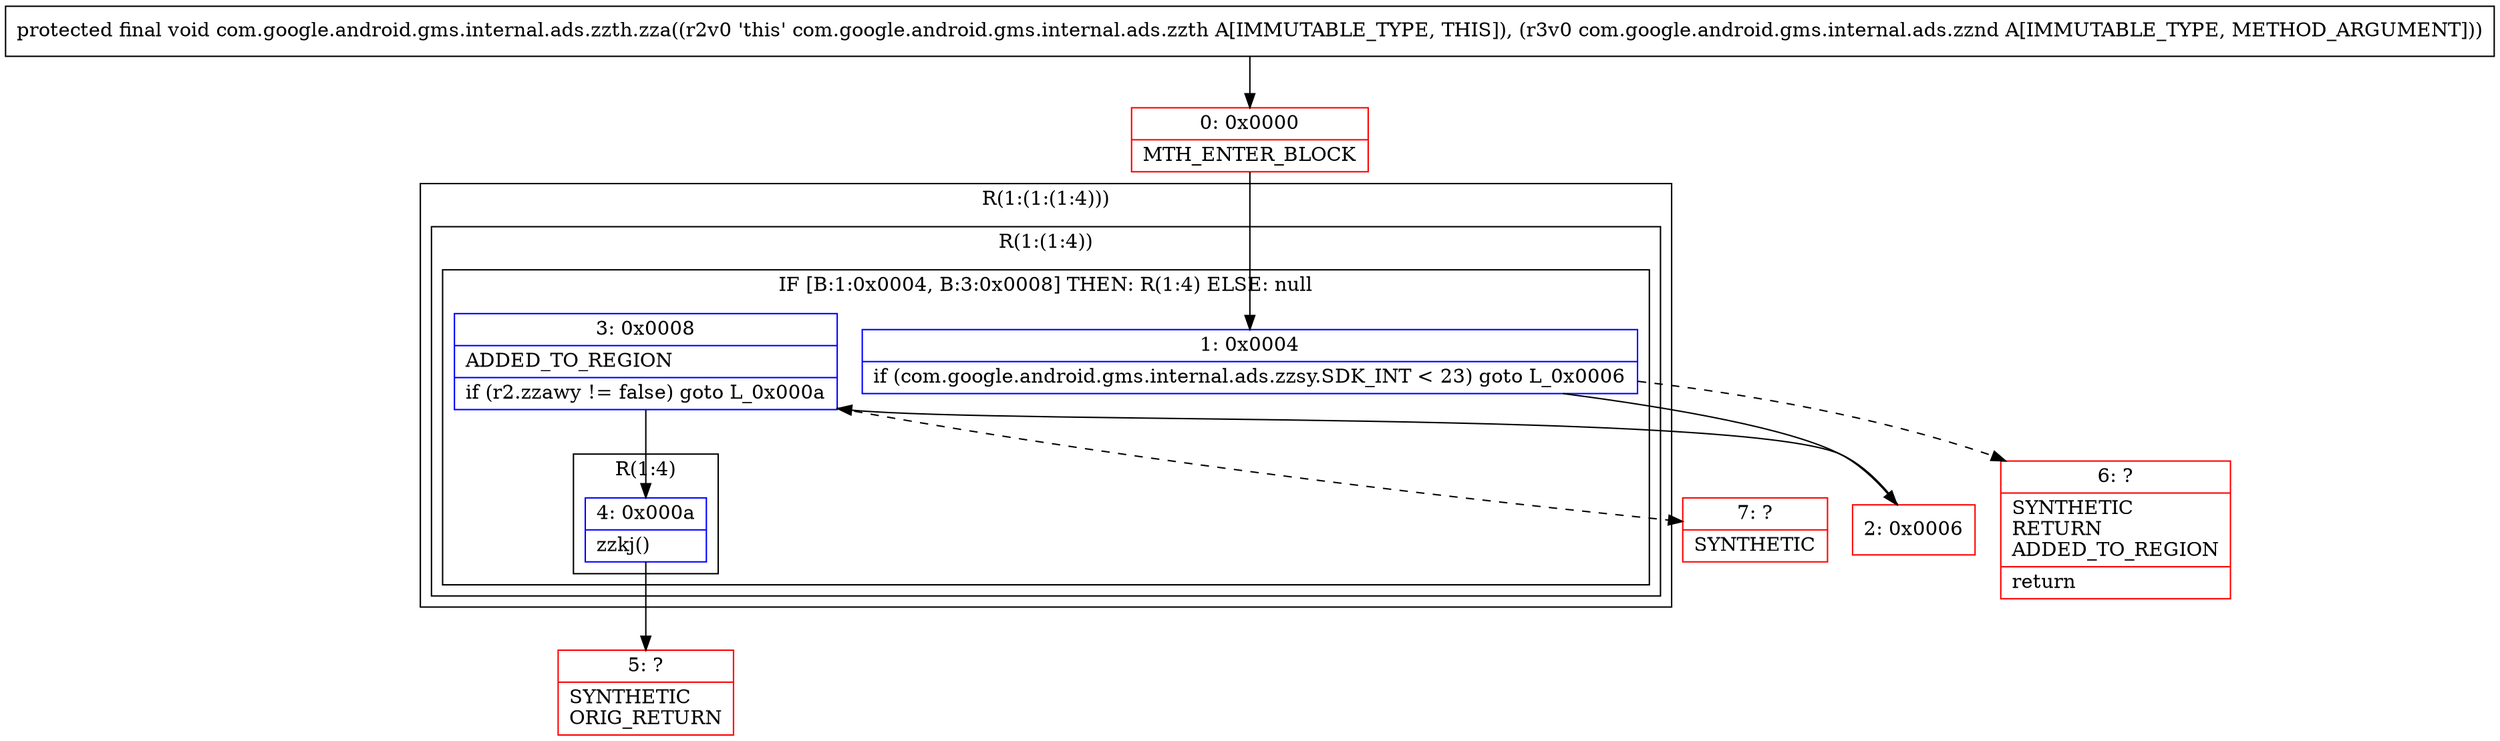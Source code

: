 digraph "CFG forcom.google.android.gms.internal.ads.zzth.zza(Lcom\/google\/android\/gms\/internal\/ads\/zznd;)V" {
subgraph cluster_Region_1256018379 {
label = "R(1:(1:(1:4)))";
node [shape=record,color=blue];
subgraph cluster_Region_2063583506 {
label = "R(1:(1:4))";
node [shape=record,color=blue];
subgraph cluster_IfRegion_694808707 {
label = "IF [B:1:0x0004, B:3:0x0008] THEN: R(1:4) ELSE: null";
node [shape=record,color=blue];
Node_1 [shape=record,label="{1\:\ 0x0004|if (com.google.android.gms.internal.ads.zzsy.SDK_INT \< 23) goto L_0x0006\l}"];
Node_3 [shape=record,label="{3\:\ 0x0008|ADDED_TO_REGION\l|if (r2.zzawy != false) goto L_0x000a\l}"];
subgraph cluster_Region_1422689041 {
label = "R(1:4)";
node [shape=record,color=blue];
Node_4 [shape=record,label="{4\:\ 0x000a|zzkj()\l}"];
}
}
}
}
Node_0 [shape=record,color=red,label="{0\:\ 0x0000|MTH_ENTER_BLOCK\l}"];
Node_2 [shape=record,color=red,label="{2\:\ 0x0006}"];
Node_5 [shape=record,color=red,label="{5\:\ ?|SYNTHETIC\lORIG_RETURN\l}"];
Node_6 [shape=record,color=red,label="{6\:\ ?|SYNTHETIC\lRETURN\lADDED_TO_REGION\l|return\l}"];
Node_7 [shape=record,color=red,label="{7\:\ ?|SYNTHETIC\l}"];
MethodNode[shape=record,label="{protected final void com.google.android.gms.internal.ads.zzth.zza((r2v0 'this' com.google.android.gms.internal.ads.zzth A[IMMUTABLE_TYPE, THIS]), (r3v0 com.google.android.gms.internal.ads.zznd A[IMMUTABLE_TYPE, METHOD_ARGUMENT])) }"];
MethodNode -> Node_0;
Node_1 -> Node_2;
Node_1 -> Node_6[style=dashed];
Node_3 -> Node_4;
Node_3 -> Node_7[style=dashed];
Node_4 -> Node_5;
Node_0 -> Node_1;
Node_2 -> Node_3;
}

